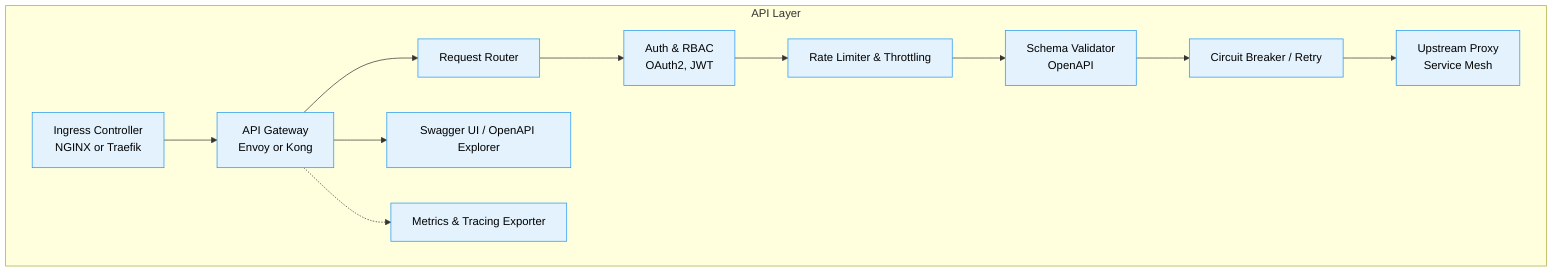 flowchart LR
  subgraph API_Layer["API Layer"]
    direction LR

    %% Core API Components
    ING[Ingress Controller<br/>NGINX or Traefik]:::api
    GATEWAY[API Gateway<br/>Envoy or Kong]:::api
    ROUTER[Request Router]:::api
    AUTH[Auth & RBAC<br/>OAuth2, JWT]:::api
    RATE[Rate Limiter & Throttling]:::api
    VAL[Schema Validator<br/>OpenAPI]:::api
    CIRCUIT[Circuit Breaker / Retry]:::api
    PROXY[Upstream Proxy<br/>Service Mesh]:::api

    %% Supporting Services
    DOCS[Swagger UI / OpenAPI Explorer]:::api
    METRICS[Metrics & Tracing Exporter]:::api
  end

  %% Request Flow
  ING --> GATEWAY --> ROUTER --> AUTH --> RATE --> VAL --> CIRCUIT --> PROXY

  %% Auxilliary Endpoints
  GATEWAY --> DOCS
  GATEWAY -.-> METRICS

  %% Styling
  classDef api fill:#e3f2fd,stroke:#2196f3,color:#000